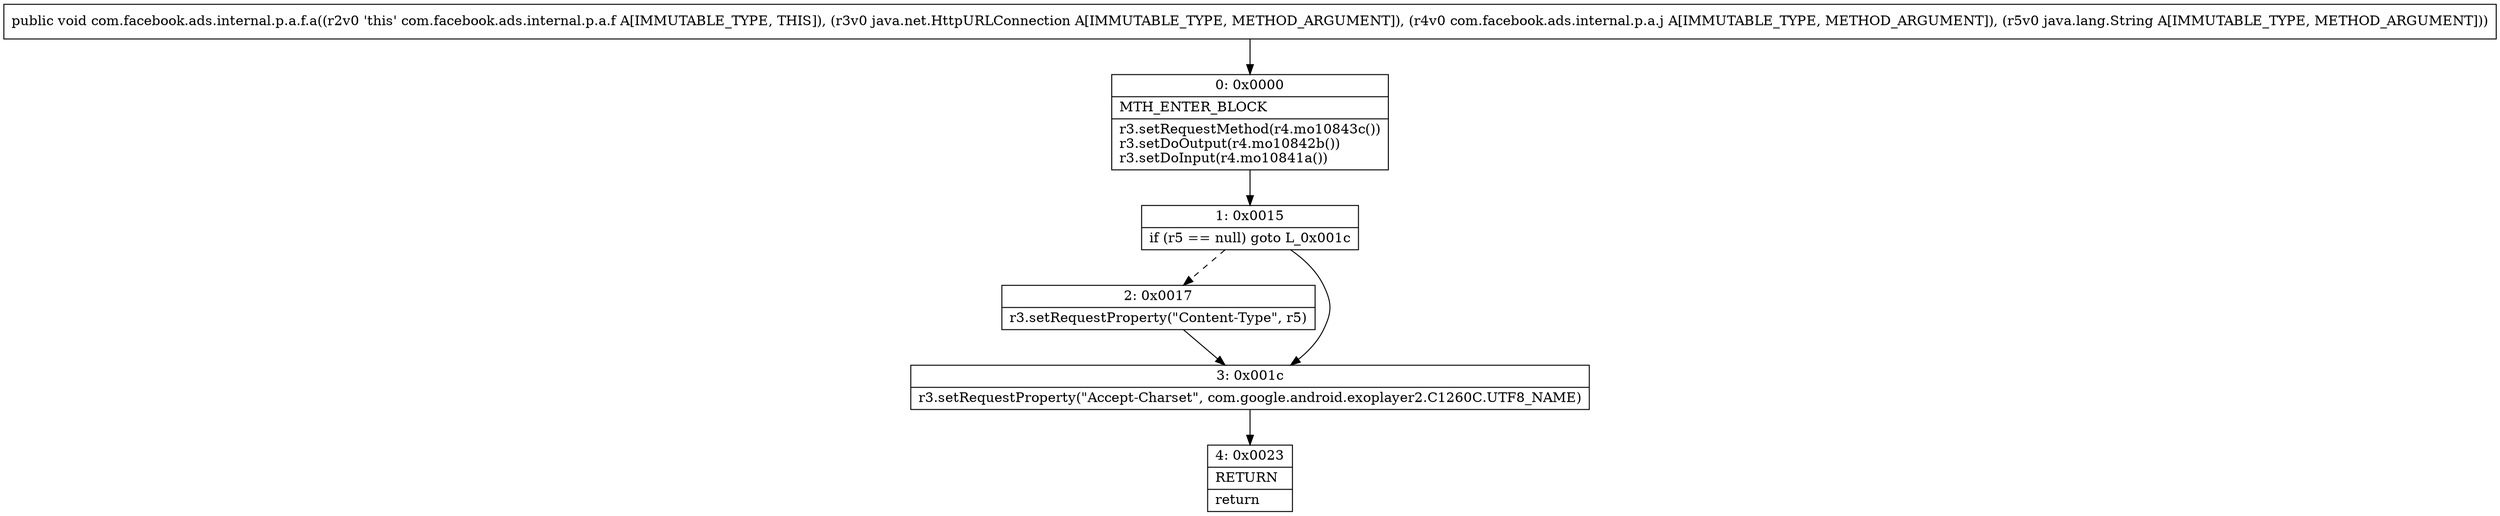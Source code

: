digraph "CFG forcom.facebook.ads.internal.p.a.f.a(Ljava\/net\/HttpURLConnection;Lcom\/facebook\/ads\/internal\/p\/a\/j;Ljava\/lang\/String;)V" {
Node_0 [shape=record,label="{0\:\ 0x0000|MTH_ENTER_BLOCK\l|r3.setRequestMethod(r4.mo10843c())\lr3.setDoOutput(r4.mo10842b())\lr3.setDoInput(r4.mo10841a())\l}"];
Node_1 [shape=record,label="{1\:\ 0x0015|if (r5 == null) goto L_0x001c\l}"];
Node_2 [shape=record,label="{2\:\ 0x0017|r3.setRequestProperty(\"Content\-Type\", r5)\l}"];
Node_3 [shape=record,label="{3\:\ 0x001c|r3.setRequestProperty(\"Accept\-Charset\", com.google.android.exoplayer2.C1260C.UTF8_NAME)\l}"];
Node_4 [shape=record,label="{4\:\ 0x0023|RETURN\l|return\l}"];
MethodNode[shape=record,label="{public void com.facebook.ads.internal.p.a.f.a((r2v0 'this' com.facebook.ads.internal.p.a.f A[IMMUTABLE_TYPE, THIS]), (r3v0 java.net.HttpURLConnection A[IMMUTABLE_TYPE, METHOD_ARGUMENT]), (r4v0 com.facebook.ads.internal.p.a.j A[IMMUTABLE_TYPE, METHOD_ARGUMENT]), (r5v0 java.lang.String A[IMMUTABLE_TYPE, METHOD_ARGUMENT])) }"];
MethodNode -> Node_0;
Node_0 -> Node_1;
Node_1 -> Node_2[style=dashed];
Node_1 -> Node_3;
Node_2 -> Node_3;
Node_3 -> Node_4;
}

